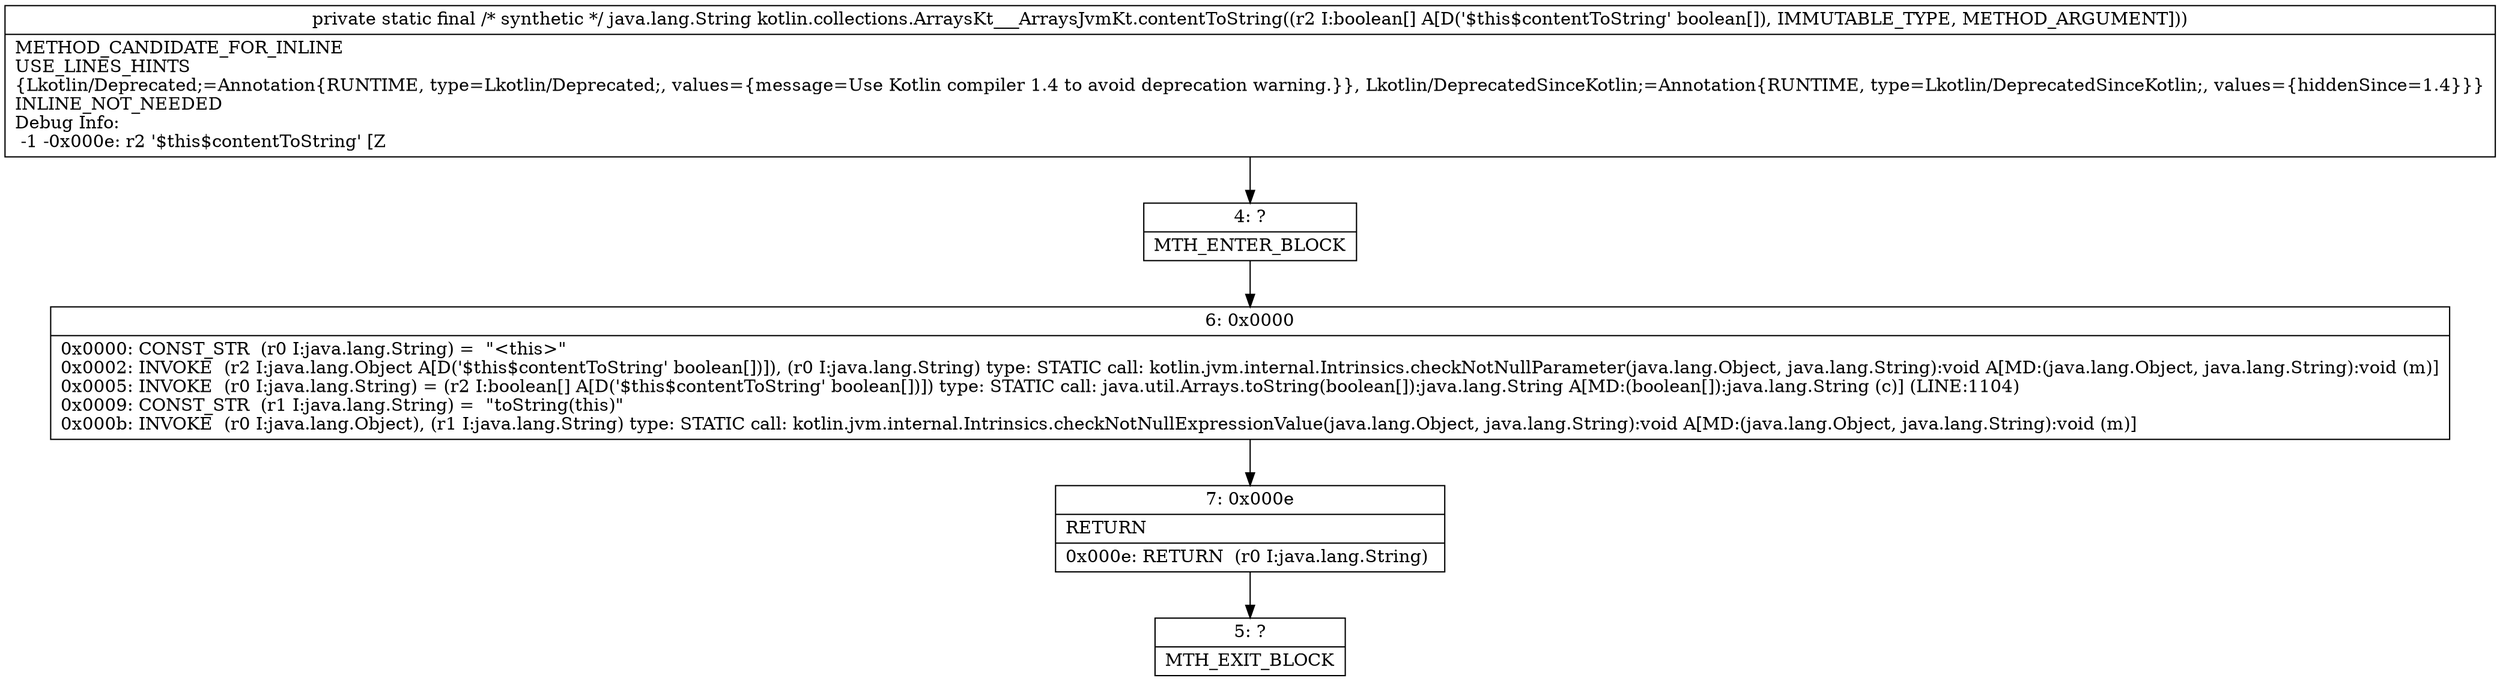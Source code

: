 digraph "CFG forkotlin.collections.ArraysKt___ArraysJvmKt.contentToString([Z)Ljava\/lang\/String;" {
Node_4 [shape=record,label="{4\:\ ?|MTH_ENTER_BLOCK\l}"];
Node_6 [shape=record,label="{6\:\ 0x0000|0x0000: CONST_STR  (r0 I:java.lang.String) =  \"\<this\>\" \l0x0002: INVOKE  (r2 I:java.lang.Object A[D('$this$contentToString' boolean[])]), (r0 I:java.lang.String) type: STATIC call: kotlin.jvm.internal.Intrinsics.checkNotNullParameter(java.lang.Object, java.lang.String):void A[MD:(java.lang.Object, java.lang.String):void (m)]\l0x0005: INVOKE  (r0 I:java.lang.String) = (r2 I:boolean[] A[D('$this$contentToString' boolean[])]) type: STATIC call: java.util.Arrays.toString(boolean[]):java.lang.String A[MD:(boolean[]):java.lang.String (c)] (LINE:1104)\l0x0009: CONST_STR  (r1 I:java.lang.String) =  \"toString(this)\" \l0x000b: INVOKE  (r0 I:java.lang.Object), (r1 I:java.lang.String) type: STATIC call: kotlin.jvm.internal.Intrinsics.checkNotNullExpressionValue(java.lang.Object, java.lang.String):void A[MD:(java.lang.Object, java.lang.String):void (m)]\l}"];
Node_7 [shape=record,label="{7\:\ 0x000e|RETURN\l|0x000e: RETURN  (r0 I:java.lang.String) \l}"];
Node_5 [shape=record,label="{5\:\ ?|MTH_EXIT_BLOCK\l}"];
MethodNode[shape=record,label="{private static final \/* synthetic *\/ java.lang.String kotlin.collections.ArraysKt___ArraysJvmKt.contentToString((r2 I:boolean[] A[D('$this$contentToString' boolean[]), IMMUTABLE_TYPE, METHOD_ARGUMENT]))  | METHOD_CANDIDATE_FOR_INLINE\lUSE_LINES_HINTS\l\{Lkotlin\/Deprecated;=Annotation\{RUNTIME, type=Lkotlin\/Deprecated;, values=\{message=Use Kotlin compiler 1.4 to avoid deprecation warning.\}\}, Lkotlin\/DeprecatedSinceKotlin;=Annotation\{RUNTIME, type=Lkotlin\/DeprecatedSinceKotlin;, values=\{hiddenSince=1.4\}\}\}\lINLINE_NOT_NEEDED\lDebug Info:\l  \-1 \-0x000e: r2 '$this$contentToString' [Z\l}"];
MethodNode -> Node_4;Node_4 -> Node_6;
Node_6 -> Node_7;
Node_7 -> Node_5;
}

